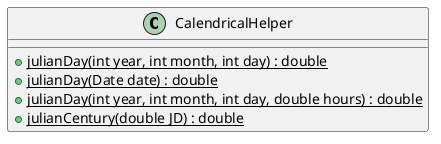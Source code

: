 @startuml
class CalendricalHelper {
+{static} julianDay(int year, int month, int day) : double
+{static} julianDay(Date date) : double
+{static} julianDay(int year, int month, int day, double hours) : double
+{static} julianCentury(double JD) : double
}
@enduml